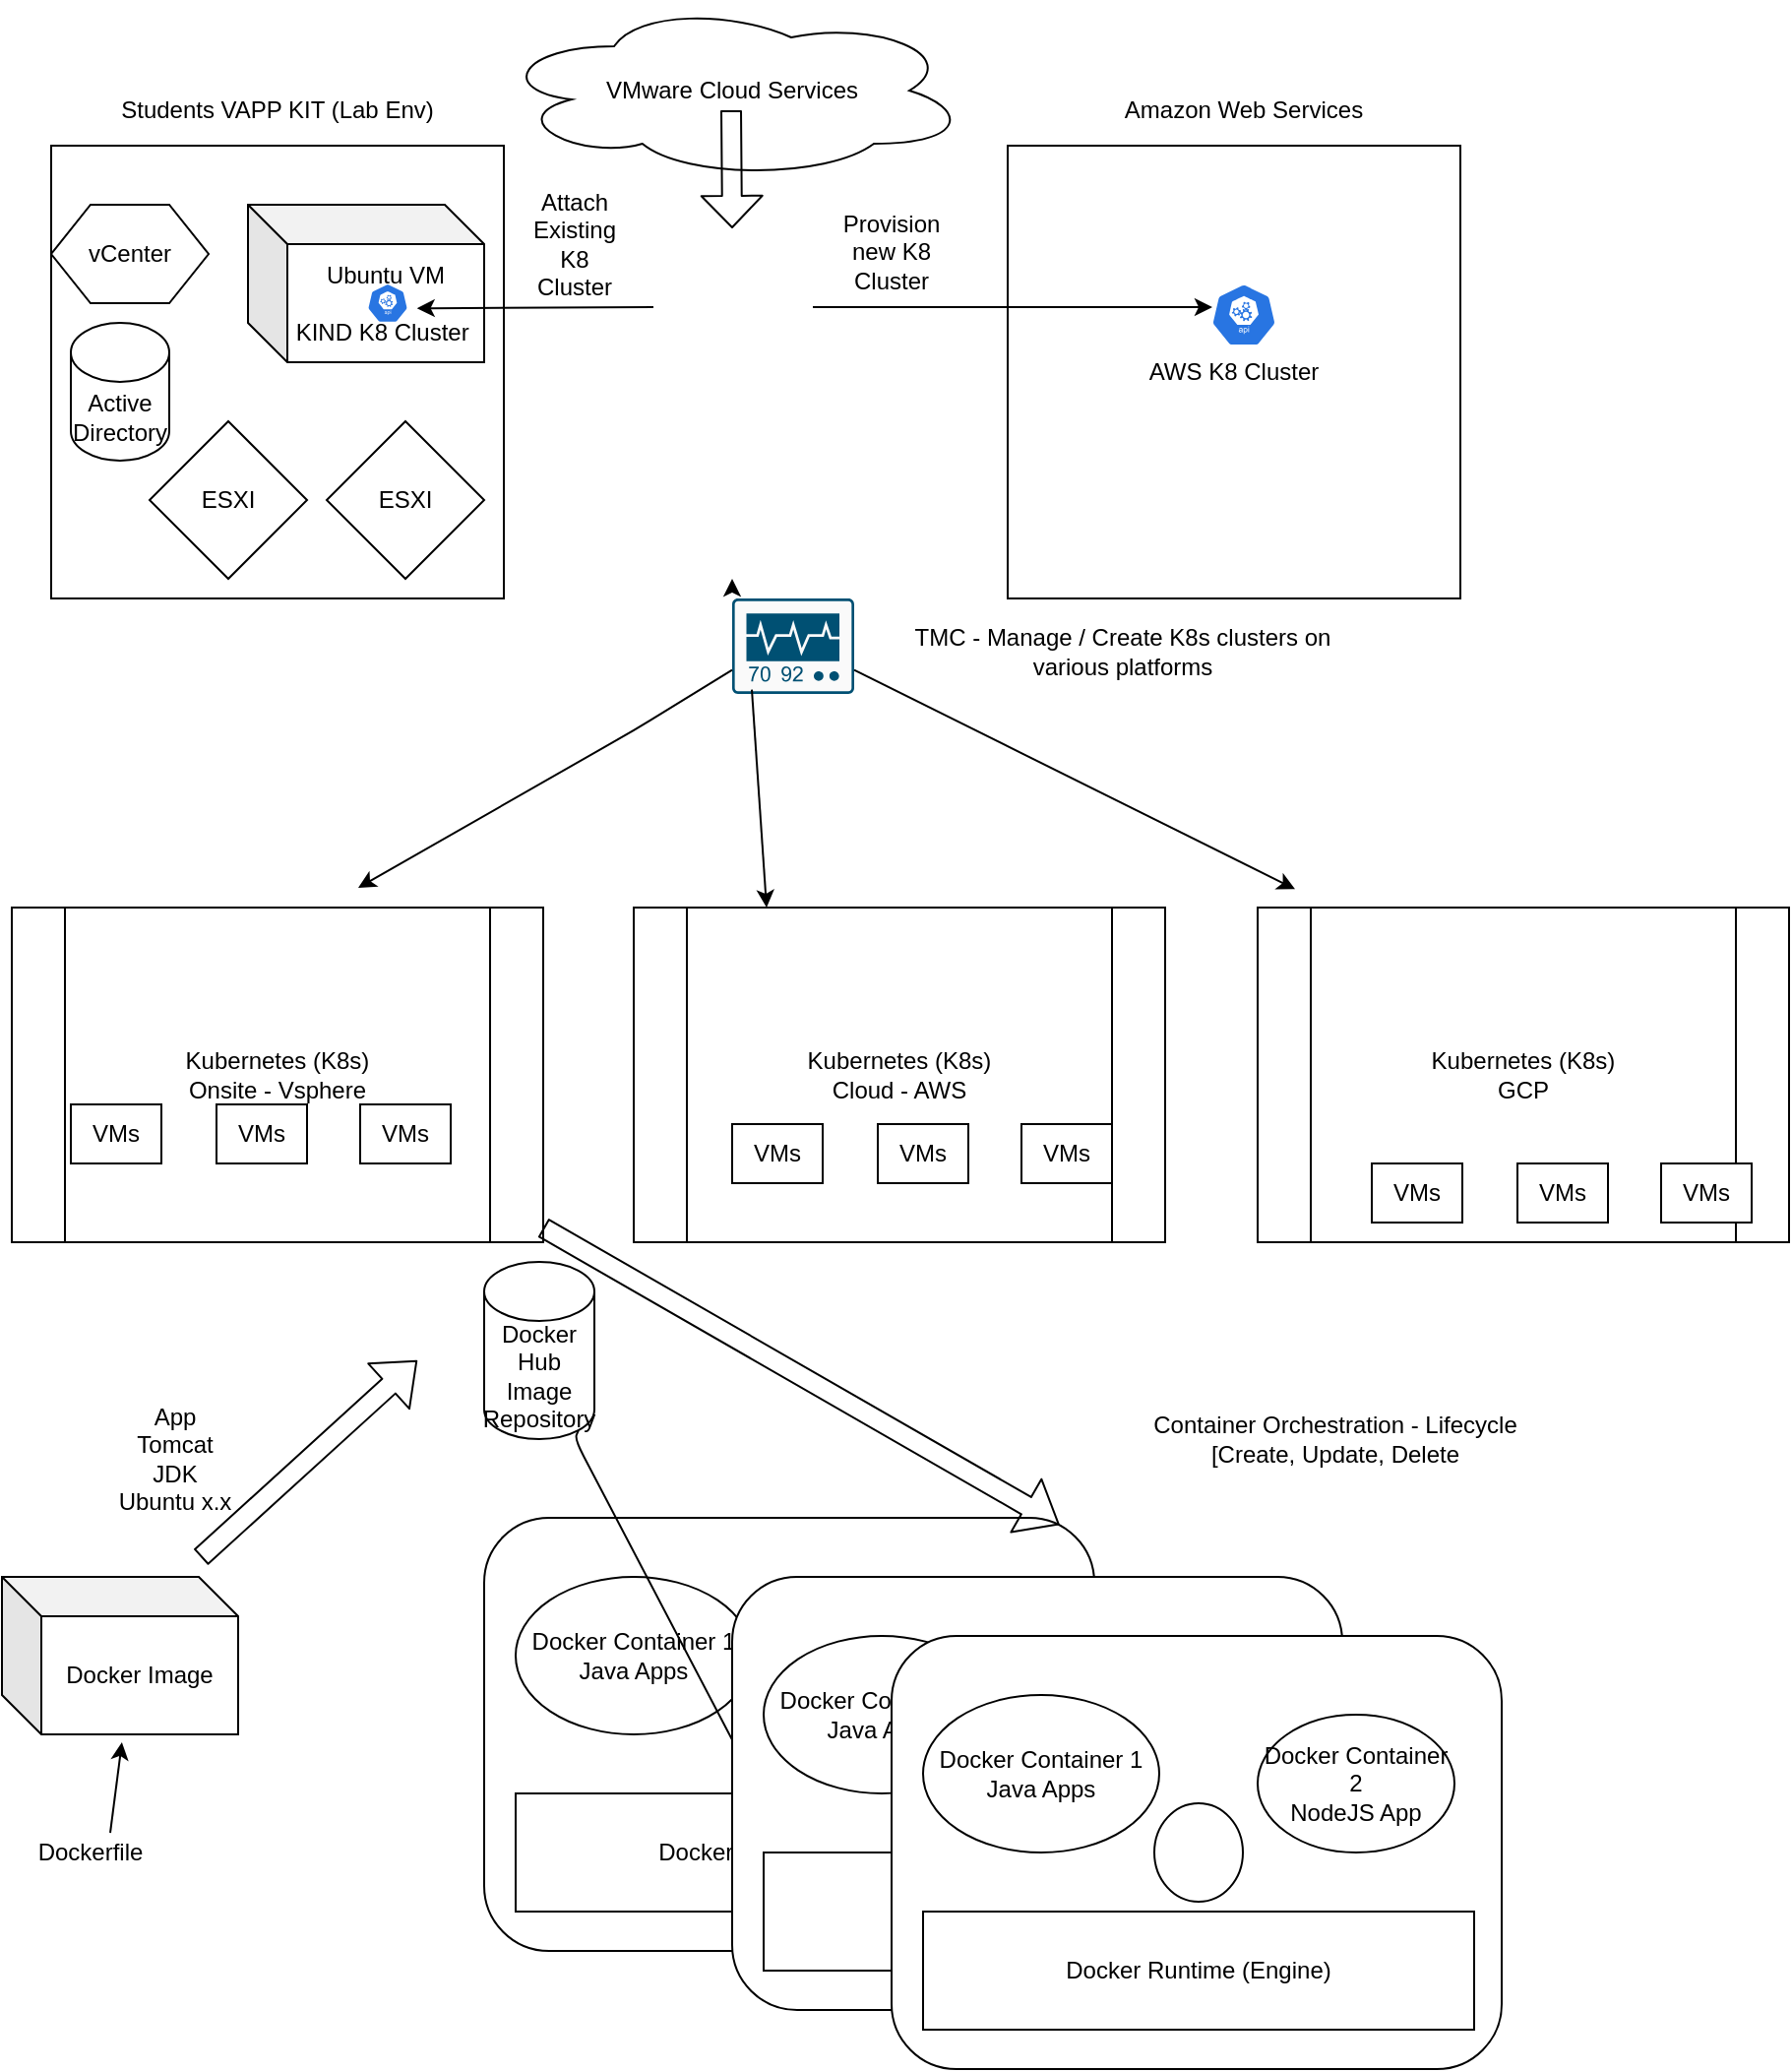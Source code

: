 <mxfile version="14.2.7" type="github" pages="2"><diagram id="HmF1RmQnhJjm6J8aF8C1" name="Page-1"><mxGraphModel dx="1013" dy="676" grid="1" gridSize="10" guides="1" tooltips="1" connect="1" arrows="1" fold="1" page="1" pageScale="1" pageWidth="850" pageHeight="1100" math="0" shadow="0"><root><mxCell id="0"/><mxCell id="1" parent="0"/><mxCell id="TygykcEwDTW7oG0bUn-n-1" value="VMware Cloud Services" style="ellipse;shape=cloud;whiteSpace=wrap;html=1;" vertex="1" parent="1"><mxGeometry x="290" y="40" width="240" height="90" as="geometry"/></mxCell><mxCell id="TygykcEwDTW7oG0bUn-n-2" value="" style="points=[[0.015,0.015,0],[0.985,0.015,0],[0.985,0.985,0],[0.015,0.985,0],[0.25,0,0],[0.5,0,0],[0.75,0,0],[1,0.25,0],[1,0.5,0],[1,0.75,0],[0.75,1,0],[0.5,1,0],[0.25,1,0],[0,0.75,0],[0,0.5,0],[0,0.25,0]];verticalLabelPosition=bottom;html=1;verticalAlign=top;aspect=fixed;align=center;pointerEvents=1;shape=mxgraph.cisco19.rect;prIcon=monitor;fillColor=#FAFAFA;strokeColor=#005073;" vertex="1" parent="1"><mxGeometry x="410" y="343" width="62" height="48.44" as="geometry"/></mxCell><mxCell id="TygykcEwDTW7oG0bUn-n-3" value="TMC - Manage / Create K8s clusters on various platforms" style="text;html=1;strokeColor=none;fillColor=none;align=center;verticalAlign=middle;whiteSpace=wrap;rounded=0;" vertex="1" parent="1"><mxGeometry x="491" y="360" width="235" height="20" as="geometry"/></mxCell><mxCell id="TygykcEwDTW7oG0bUn-n-4" value="" style="shape=flexArrow;endArrow=classic;html=1;width=10;endSize=5;" edge="1" parent="1"><mxGeometry width="50" height="50" relative="1" as="geometry"><mxPoint x="409.5" y="95" as="sourcePoint"/><mxPoint x="410" y="155" as="targetPoint"/></mxGeometry></mxCell><mxCell id="TygykcEwDTW7oG0bUn-n-9" style="edgeStyle=orthogonalEdgeStyle;rounded=0;orthogonalLoop=1;jettySize=auto;html=1;exitX=0.25;exitY=0.1;exitDx=0;exitDy=0;exitPerimeter=0;" edge="1" parent="1"><mxGeometry relative="1" as="geometry"><mxPoint x="410" y="333" as="targetPoint"/><mxPoint x="407.5" y="339" as="sourcePoint"/></mxGeometry></mxCell><mxCell id="TygykcEwDTW7oG0bUn-n-10" value="" style="whiteSpace=wrap;html=1;aspect=fixed;" vertex="1" parent="1"><mxGeometry x="64" y="113" width="230" height="230" as="geometry"/></mxCell><mxCell id="TygykcEwDTW7oG0bUn-n-11" value="Students VAPP KIT (Lab Env)" style="text;html=1;strokeColor=none;fillColor=none;align=center;verticalAlign=middle;whiteSpace=wrap;rounded=0;" vertex="1" parent="1"><mxGeometry x="96" y="85" width="166" height="20" as="geometry"/></mxCell><mxCell id="TygykcEwDTW7oG0bUn-n-14" value="Active Directory" style="shape=cylinder3;whiteSpace=wrap;html=1;boundedLbl=1;backgroundOutline=1;size=15;" vertex="1" parent="1"><mxGeometry x="74" y="203" width="50" height="70" as="geometry"/></mxCell><mxCell id="TygykcEwDTW7oG0bUn-n-15" value="ESXI" style="rhombus;whiteSpace=wrap;html=1;" vertex="1" parent="1"><mxGeometry x="114" y="253" width="80" height="80" as="geometry"/></mxCell><mxCell id="TygykcEwDTW7oG0bUn-n-16" value="ESXI" style="rhombus;whiteSpace=wrap;html=1;" vertex="1" parent="1"><mxGeometry x="204" y="253" width="80" height="80" as="geometry"/></mxCell><mxCell id="TygykcEwDTW7oG0bUn-n-18" value="vCenter" style="shape=hexagon;perimeter=hexagonPerimeter2;whiteSpace=wrap;html=1;fixedSize=1;" vertex="1" parent="1"><mxGeometry x="64" y="143" width="80" height="50" as="geometry"/></mxCell><mxCell id="TygykcEwDTW7oG0bUn-n-19" value="Ubuntu VM&lt;br&gt;&lt;br&gt;KIND K8 Cluster&amp;nbsp;" style="shape=cube;whiteSpace=wrap;html=1;boundedLbl=1;backgroundOutline=1;darkOpacity=0.05;darkOpacity2=0.1;" vertex="1" parent="1"><mxGeometry x="164" y="143" width="120" height="80" as="geometry"/></mxCell><mxCell id="TygykcEwDTW7oG0bUn-n-20" value="" style="endArrow=classic;html=1;entryX=0.995;entryY=0.63;entryDx=0;entryDy=0;entryPerimeter=0;" edge="1" parent="1" target="TygykcEwDTW7oG0bUn-n-29"><mxGeometry width="50" height="50" relative="1" as="geometry"><mxPoint x="370" y="195" as="sourcePoint"/><mxPoint x="450" y="195" as="targetPoint"/></mxGeometry></mxCell><mxCell id="TygykcEwDTW7oG0bUn-n-21" value="Attach Existing K8 Cluster" style="text;html=1;strokeColor=none;fillColor=none;align=center;verticalAlign=middle;whiteSpace=wrap;rounded=0;" vertex="1" parent="1"><mxGeometry x="310" y="153" width="40" height="20" as="geometry"/></mxCell><mxCell id="TygykcEwDTW7oG0bUn-n-27" value="Provision new K8 Cluster" style="text;html=1;strokeColor=none;fillColor=none;align=center;verticalAlign=middle;whiteSpace=wrap;rounded=0;" vertex="1" parent="1"><mxGeometry x="471" y="157" width="40" height="20" as="geometry"/></mxCell><mxCell id="TygykcEwDTW7oG0bUn-n-22" value="AWS K8 Cluster" style="whiteSpace=wrap;html=1;aspect=fixed;" vertex="1" parent="1"><mxGeometry x="550" y="113" width="230" height="230" as="geometry"/></mxCell><mxCell id="TygykcEwDTW7oG0bUn-n-28" value="" style="endArrow=classic;html=1;entryX=0.233;entryY=0.375;entryDx=0;entryDy=0;entryPerimeter=0;" edge="1" parent="1" target="TygykcEwDTW7oG0bUn-n-30"><mxGeometry width="50" height="50" relative="1" as="geometry"><mxPoint x="451" y="195" as="sourcePoint"/><mxPoint x="583" y="195" as="targetPoint"/><Array as="points"/></mxGeometry></mxCell><mxCell id="TygykcEwDTW7oG0bUn-n-29" value="" style="html=1;dashed=0;whitespace=wrap;fillColor=#2875E2;strokeColor=#ffffff;points=[[0.005,0.63,0],[0.1,0.2,0],[0.9,0.2,0],[0.5,0,0],[0.995,0.63,0],[0.72,0.99,0],[0.5,1,0],[0.28,0.99,0]];shape=mxgraph.kubernetes.icon;prIcon=api" vertex="1" parent="1"><mxGeometry x="220" y="183" width="30" height="20" as="geometry"/></mxCell><mxCell id="TygykcEwDTW7oG0bUn-n-30" value="" style="html=1;dashed=0;whitespace=wrap;fillColor=#2875E2;strokeColor=#ffffff;points=[[0.005,0.63,0],[0.1,0.2,0],[0.9,0.2,0],[0.5,0,0],[0.995,0.63,0],[0.72,0.99,0],[0.5,1,0],[0.28,0.99,0]];shape=mxgraph.kubernetes.icon;prIcon=api" vertex="1" parent="1"><mxGeometry x="640" y="183" width="60" height="32" as="geometry"/></mxCell><mxCell id="TygykcEwDTW7oG0bUn-n-31" value="Amazon Web Services" style="text;html=1;strokeColor=none;fillColor=none;align=center;verticalAlign=middle;whiteSpace=wrap;rounded=0;" vertex="1" parent="1"><mxGeometry x="605" y="85" width="130" height="20" as="geometry"/></mxCell><mxCell id="TygykcEwDTW7oG0bUn-n-32" value="" style="rounded=1;whiteSpace=wrap;html=1;" vertex="1" parent="1"><mxGeometry x="284" y="810" width="310" height="220" as="geometry"/></mxCell><mxCell id="TygykcEwDTW7oG0bUn-n-33" value="VM" style="text;html=1;strokeColor=none;fillColor=none;align=center;verticalAlign=middle;whiteSpace=wrap;rounded=0;" vertex="1" parent="1"><mxGeometry x="425" y="1040" width="40" height="20" as="geometry"/></mxCell><mxCell id="TygykcEwDTW7oG0bUn-n-34" value="Docker Runtime (Engine)" style="rounded=0;whiteSpace=wrap;html=1;" vertex="1" parent="1"><mxGeometry x="300" y="950" width="280" height="60" as="geometry"/></mxCell><mxCell id="TygykcEwDTW7oG0bUn-n-35" value="Docker Container 1&lt;br&gt;Java Apps" style="ellipse;whiteSpace=wrap;html=1;" vertex="1" parent="1"><mxGeometry x="300" y="840" width="120" height="80" as="geometry"/></mxCell><mxCell id="TygykcEwDTW7oG0bUn-n-36" value="Docker Container 2&lt;br&gt;NodeJS App" style="ellipse;whiteSpace=wrap;html=1;" vertex="1" parent="1"><mxGeometry x="450" y="840" width="120" height="80" as="geometry"/></mxCell><mxCell id="TygykcEwDTW7oG0bUn-n-37" value="Docker Image" style="shape=cube;whiteSpace=wrap;html=1;boundedLbl=1;backgroundOutline=1;darkOpacity=0.05;darkOpacity2=0.1;" vertex="1" parent="1"><mxGeometry x="39" y="840" width="120" height="80" as="geometry"/></mxCell><mxCell id="TygykcEwDTW7oG0bUn-n-38" value="Dockerfile" style="text;html=1;strokeColor=none;fillColor=none;align=center;verticalAlign=middle;whiteSpace=wrap;rounded=0;" vertex="1" parent="1"><mxGeometry x="64" y="970" width="40" height="20" as="geometry"/></mxCell><mxCell id="TygykcEwDTW7oG0bUn-n-39" value="" style="endArrow=classic;html=1;entryX=0.508;entryY=1.05;entryDx=0;entryDy=0;entryPerimeter=0;exitX=0.75;exitY=0;exitDx=0;exitDy=0;" edge="1" parent="1" source="TygykcEwDTW7oG0bUn-n-38" target="TygykcEwDTW7oG0bUn-n-37"><mxGeometry width="50" height="50" relative="1" as="geometry"><mxPoint x="390" y="980" as="sourcePoint"/><mxPoint x="440" y="930" as="targetPoint"/><Array as="points"/></mxGeometry></mxCell><mxCell id="TygykcEwDTW7oG0bUn-n-40" value="App&lt;br&gt;Tomcat&lt;br&gt;JDK&lt;br&gt;Ubuntu x.x" style="text;html=1;strokeColor=none;fillColor=none;align=center;verticalAlign=middle;whiteSpace=wrap;rounded=0;" vertex="1" parent="1"><mxGeometry x="84" y="770" width="86" height="20" as="geometry"/></mxCell><mxCell id="TygykcEwDTW7oG0bUn-n-42" value="" style="endArrow=classic;html=1;exitX=0.855;exitY=1;exitDx=0;exitDy=-4.35;exitPerimeter=0;" edge="1" parent="1" source="TygykcEwDTW7oG0bUn-n-44" target="TygykcEwDTW7oG0bUn-n-34"><mxGeometry width="50" height="50" relative="1" as="geometry"><mxPoint x="180" y="870" as="sourcePoint"/><mxPoint x="440" y="880" as="targetPoint"/><Array as="points"><mxPoint x="330" y="770"/></Array></mxGeometry></mxCell><mxCell id="TygykcEwDTW7oG0bUn-n-43" value="" style="shape=flexArrow;endArrow=classic;html=1;" edge="1" parent="1"><mxGeometry width="50" height="50" relative="1" as="geometry"><mxPoint x="140" y="830" as="sourcePoint"/><mxPoint x="250" y="730" as="targetPoint"/></mxGeometry></mxCell><mxCell id="TygykcEwDTW7oG0bUn-n-44" value="Docker Hub&lt;br&gt;Image Repository" style="shape=cylinder3;whiteSpace=wrap;html=1;boundedLbl=1;backgroundOutline=1;size=15;" vertex="1" parent="1"><mxGeometry x="284" y="680" width="56" height="90" as="geometry"/></mxCell><mxCell id="TygykcEwDTW7oG0bUn-n-45" value="Kubernetes (K8s)&lt;br&gt;Onsite - Vsphere" style="shape=process;whiteSpace=wrap;html=1;backgroundOutline=1;" vertex="1" parent="1"><mxGeometry x="44" y="500" width="270" height="170" as="geometry"/></mxCell><mxCell id="TygykcEwDTW7oG0bUn-n-46" value="" style="ellipse;whiteSpace=wrap;html=1;" vertex="1" parent="1"><mxGeometry x="417.5" y="895" width="45" height="50" as="geometry"/></mxCell><mxCell id="TygykcEwDTW7oG0bUn-n-47" value="" style="rounded=1;whiteSpace=wrap;html=1;" vertex="1" parent="1"><mxGeometry x="410" y="840" width="310" height="220" as="geometry"/></mxCell><mxCell id="TygykcEwDTW7oG0bUn-n-48" value="Docker Runtime (Engine)" style="rounded=0;whiteSpace=wrap;html=1;" vertex="1" parent="1"><mxGeometry x="426" y="980" width="280" height="60" as="geometry"/></mxCell><mxCell id="TygykcEwDTW7oG0bUn-n-49" value="Docker Container 1&lt;br&gt;Java Apps" style="ellipse;whiteSpace=wrap;html=1;" vertex="1" parent="1"><mxGeometry x="426" y="870" width="120" height="80" as="geometry"/></mxCell><mxCell id="TygykcEwDTW7oG0bUn-n-50" value="Docker Container 2&lt;br&gt;NodeJS App" style="ellipse;whiteSpace=wrap;html=1;" vertex="1" parent="1"><mxGeometry x="596" y="880" width="100" height="70" as="geometry"/></mxCell><mxCell id="TygykcEwDTW7oG0bUn-n-51" value="" style="ellipse;whiteSpace=wrap;html=1;" vertex="1" parent="1"><mxGeometry x="543.5" y="925" width="45" height="50" as="geometry"/></mxCell><mxCell id="TygykcEwDTW7oG0bUn-n-53" value="VM" style="text;html=1;strokeColor=none;fillColor=none;align=center;verticalAlign=middle;whiteSpace=wrap;rounded=0;" vertex="1" parent="1"><mxGeometry x="506" y="1070" width="40" height="20" as="geometry"/></mxCell><mxCell id="TygykcEwDTW7oG0bUn-n-54" value="Docker Container 2&lt;br&gt;NodeJS App" style="ellipse;whiteSpace=wrap;html=1;" vertex="1" parent="1"><mxGeometry x="531" y="870" width="120" height="80" as="geometry"/></mxCell><mxCell id="TygykcEwDTW7oG0bUn-n-55" value="" style="ellipse;whiteSpace=wrap;html=1;" vertex="1" parent="1"><mxGeometry x="498.5" y="925" width="45" height="50" as="geometry"/></mxCell><mxCell id="TygykcEwDTW7oG0bUn-n-56" value="" style="rounded=1;whiteSpace=wrap;html=1;" vertex="1" parent="1"><mxGeometry x="491" y="870" width="310" height="220" as="geometry"/></mxCell><mxCell id="TygykcEwDTW7oG0bUn-n-57" value="Docker Runtime (Engine)" style="rounded=0;whiteSpace=wrap;html=1;" vertex="1" parent="1"><mxGeometry x="507" y="1010" width="280" height="60" as="geometry"/></mxCell><mxCell id="TygykcEwDTW7oG0bUn-n-58" value="Docker Container 1&lt;br&gt;Java Apps" style="ellipse;whiteSpace=wrap;html=1;" vertex="1" parent="1"><mxGeometry x="507" y="900" width="120" height="80" as="geometry"/></mxCell><mxCell id="TygykcEwDTW7oG0bUn-n-59" value="Docker Container 2&lt;br&gt;NodeJS App" style="ellipse;whiteSpace=wrap;html=1;" vertex="1" parent="1"><mxGeometry x="677" y="910" width="100" height="70" as="geometry"/></mxCell><mxCell id="TygykcEwDTW7oG0bUn-n-60" value="" style="ellipse;whiteSpace=wrap;html=1;" vertex="1" parent="1"><mxGeometry x="624.5" y="955" width="45" height="50" as="geometry"/></mxCell><mxCell id="TygykcEwDTW7oG0bUn-n-61" value="" style="shape=flexArrow;endArrow=classic;html=1;entryX=0.943;entryY=0.016;entryDx=0;entryDy=0;entryPerimeter=0;" edge="1" parent="1" source="TygykcEwDTW7oG0bUn-n-45" target="TygykcEwDTW7oG0bUn-n-32"><mxGeometry width="50" height="50" relative="1" as="geometry"><mxPoint x="390" y="910" as="sourcePoint"/><mxPoint x="440" y="860" as="targetPoint"/></mxGeometry></mxCell><mxCell id="TygykcEwDTW7oG0bUn-n-62" value="Container Orchestration - Lifecycle [Create, Update, Delete" style="text;html=1;strokeColor=none;fillColor=none;align=center;verticalAlign=middle;whiteSpace=wrap;rounded=0;" vertex="1" parent="1"><mxGeometry x="620" y="760" width="193" height="20" as="geometry"/></mxCell><mxCell id="TygykcEwDTW7oG0bUn-n-65" value="Kubernetes (K8s)&lt;br&gt;Cloud - AWS" style="shape=process;whiteSpace=wrap;html=1;backgroundOutline=1;" vertex="1" parent="1"><mxGeometry x="360" y="500" width="270" height="170" as="geometry"/></mxCell><mxCell id="TygykcEwDTW7oG0bUn-n-66" value="Kubernetes (K8s)&lt;br&gt;GCP" style="shape=process;whiteSpace=wrap;html=1;backgroundOutline=1;" vertex="1" parent="1"><mxGeometry x="677" y="500" width="270" height="170" as="geometry"/></mxCell><mxCell id="TygykcEwDTW7oG0bUn-n-68" value="VMs" style="rounded=0;whiteSpace=wrap;html=1;" vertex="1" parent="1"><mxGeometry x="74" y="600" width="46" height="30" as="geometry"/></mxCell><mxCell id="TygykcEwDTW7oG0bUn-n-69" value="VMs" style="rounded=0;whiteSpace=wrap;html=1;" vertex="1" parent="1"><mxGeometry x="148" y="600" width="46" height="30" as="geometry"/></mxCell><mxCell id="TygykcEwDTW7oG0bUn-n-70" value="VMs" style="rounded=0;whiteSpace=wrap;html=1;" vertex="1" parent="1"><mxGeometry x="221" y="600" width="46" height="30" as="geometry"/></mxCell><mxCell id="TygykcEwDTW7oG0bUn-n-71" value="VMs" style="rounded=0;whiteSpace=wrap;html=1;" vertex="1" parent="1"><mxGeometry x="557" y="610" width="46" height="30" as="geometry"/></mxCell><mxCell id="TygykcEwDTW7oG0bUn-n-72" value="VMs" style="rounded=0;whiteSpace=wrap;html=1;" vertex="1" parent="1"><mxGeometry x="484" y="610" width="46" height="30" as="geometry"/></mxCell><mxCell id="TygykcEwDTW7oG0bUn-n-73" value="VMs" style="rounded=0;whiteSpace=wrap;html=1;" vertex="1" parent="1"><mxGeometry x="410" y="610" width="46" height="30" as="geometry"/></mxCell><mxCell id="TygykcEwDTW7oG0bUn-n-74" value="VMs" style="rounded=0;whiteSpace=wrap;html=1;" vertex="1" parent="1"><mxGeometry x="882" y="630" width="46" height="30" as="geometry"/></mxCell><mxCell id="TygykcEwDTW7oG0bUn-n-75" value="VMs" style="rounded=0;whiteSpace=wrap;html=1;" vertex="1" parent="1"><mxGeometry x="809" y="630" width="46" height="30" as="geometry"/></mxCell><mxCell id="TygykcEwDTW7oG0bUn-n-76" value="VMs" style="rounded=0;whiteSpace=wrap;html=1;" vertex="1" parent="1"><mxGeometry x="735" y="630" width="46" height="30" as="geometry"/></mxCell><mxCell id="TygykcEwDTW7oG0bUn-n-77" value="" style="endArrow=classic;html=1;exitX=0;exitY=0.75;exitDx=0;exitDy=0;exitPerimeter=0;" edge="1" parent="1" source="TygykcEwDTW7oG0bUn-n-2"><mxGeometry width="50" height="50" relative="1" as="geometry"><mxPoint x="430" y="720" as="sourcePoint"/><mxPoint x="220" y="490" as="targetPoint"/><Array as="points"><mxPoint x="360" y="410"/></Array></mxGeometry></mxCell><mxCell id="TygykcEwDTW7oG0bUn-n-78" value="" style="endArrow=classic;html=1;exitX=0;exitY=0.75;exitDx=0;exitDy=0;exitPerimeter=0;entryX=0.25;entryY=0;entryDx=0;entryDy=0;" edge="1" parent="1" target="TygykcEwDTW7oG0bUn-n-65"><mxGeometry width="50" height="50" relative="1" as="geometry"><mxPoint x="420" y="389.33" as="sourcePoint"/><mxPoint x="230" y="500" as="targetPoint"/><Array as="points"/></mxGeometry></mxCell><mxCell id="TygykcEwDTW7oG0bUn-n-79" value="" style="endArrow=classic;html=1;exitX=1;exitY=0.75;exitDx=0;exitDy=0;exitPerimeter=0;entryX=0.25;entryY=0;entryDx=0;entryDy=0;" edge="1" parent="1" source="TygykcEwDTW7oG0bUn-n-2"><mxGeometry width="50" height="50" relative="1" as="geometry"><mxPoint x="688.5" y="380.0" as="sourcePoint"/><mxPoint x="696" y="490.67" as="targetPoint"/><Array as="points"/></mxGeometry></mxCell></root></mxGraphModel></diagram><diagram id="5adr9KlTUgmIgZjEc2kG" name="Page-2"><mxGraphModel dx="861" dy="575" grid="1" gridSize="10" guides="1" tooltips="1" connect="1" arrows="1" fold="1" page="1" pageScale="1" pageWidth="850" pageHeight="1100" math="0" shadow="0"><root><mxCell id="rL0MNyyEepcdUv5I-G5C-0"/><mxCell id="rL0MNyyEepcdUv5I-G5C-1" parent="rL0MNyyEepcdUv5I-G5C-0"/></root></mxGraphModel></diagram></mxfile>